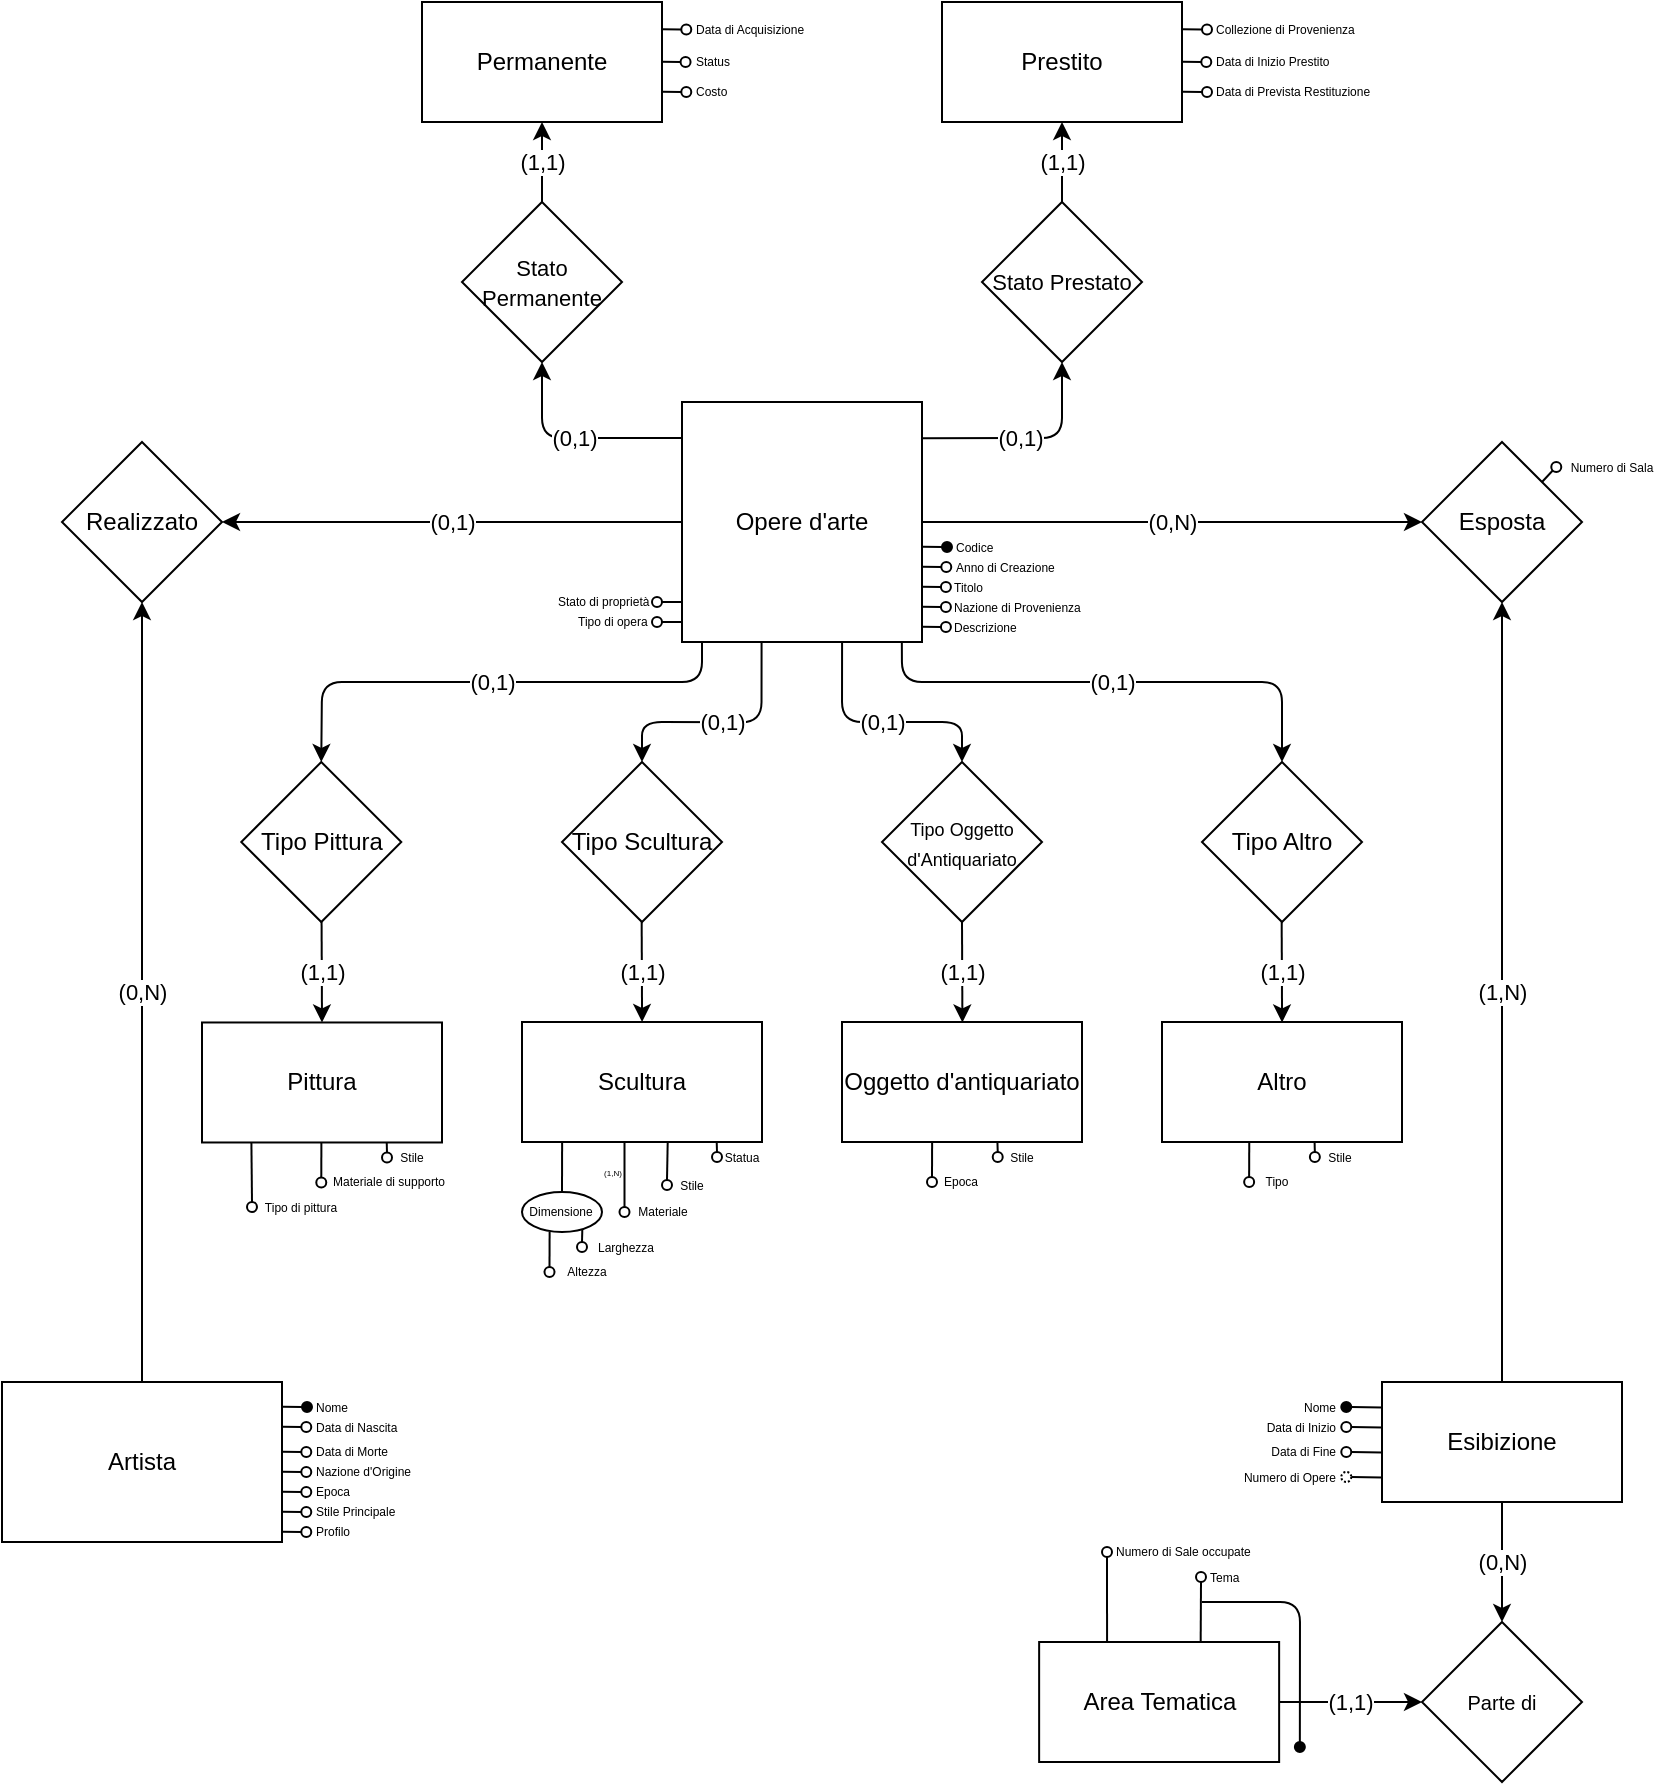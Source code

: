 <mxfile version="14.6.13" type="device"><diagram id="R2lEEEUBdFMjLlhIrx00" name="Page-1"><mxGraphModel dx="474" dy="254" grid="1" gridSize="10" guides="1" tooltips="1" connect="1" arrows="1" fold="1" page="1" pageScale="1" pageWidth="850" pageHeight="1100" math="0" shadow="0" extFonts="Permanent Marker^https://fonts.googleapis.com/css?family=Permanent+Marker"><root><mxCell id="0"/><mxCell id="1" parent="0"/><mxCell id="EnOq9bsnsC2xTvTKU3Hf-1" value="Opere d'arte" style="rounded=0;whiteSpace=wrap;html=1;" parent="1" vertex="1"><mxGeometry x="360" y="230" width="120" height="120" as="geometry"/></mxCell><mxCell id="EnOq9bsnsC2xTvTKU3Hf-3" value="Artista" style="rounded=0;whiteSpace=wrap;html=1;" parent="1" vertex="1"><mxGeometry x="20" y="720" width="140" height="80" as="geometry"/></mxCell><mxCell id="EnOq9bsnsC2xTvTKU3Hf-4" value="Esibizione" style="rounded=0;whiteSpace=wrap;html=1;" parent="1" vertex="1"><mxGeometry x="710" y="720" width="120" height="60" as="geometry"/></mxCell><mxCell id="EnOq9bsnsC2xTvTKU3Hf-15" value="Prestito" style="rounded=0;whiteSpace=wrap;html=1;" parent="1" vertex="1"><mxGeometry x="490" y="30" width="120" height="60" as="geometry"/></mxCell><mxCell id="EnOq9bsnsC2xTvTKU3Hf-16" value="Permanente" style="rounded=0;whiteSpace=wrap;html=1;" parent="1" vertex="1"><mxGeometry x="230" y="30" width="120" height="60" as="geometry"/></mxCell><mxCell id="EnOq9bsnsC2xTvTKU3Hf-20" value="Oggetto d'antiquariato" style="rounded=0;whiteSpace=wrap;html=1;" parent="1" vertex="1"><mxGeometry x="440" y="540" width="120" height="60" as="geometry"/></mxCell><mxCell id="EnOq9bsnsC2xTvTKU3Hf-21" value="Scultura" style="rounded=0;whiteSpace=wrap;html=1;" parent="1" vertex="1"><mxGeometry x="280" y="540" width="120" height="60" as="geometry"/></mxCell><mxCell id="EnOq9bsnsC2xTvTKU3Hf-22" value="Pittura" style="rounded=0;whiteSpace=wrap;html=1;" parent="1" vertex="1"><mxGeometry x="120" y="540.24" width="120" height="60" as="geometry"/></mxCell><mxCell id="EnOq9bsnsC2xTvTKU3Hf-23" value="Altro" style="rounded=0;whiteSpace=wrap;html=1;" parent="1" vertex="1"><mxGeometry x="600" y="540" width="120" height="60" as="geometry"/></mxCell><mxCell id="EnOq9bsnsC2xTvTKU3Hf-41" value="Realizzato" style="rhombus;whiteSpace=wrap;html=1;" parent="1" vertex="1"><mxGeometry x="50" y="250" width="80" height="80" as="geometry"/></mxCell><mxCell id="EnOq9bsnsC2xTvTKU3Hf-42" value="" style="endArrow=classic;html=1;fillColor=#000000;exitX=0.5;exitY=0;exitDx=0;exitDy=0;entryX=0.5;entryY=1;entryDx=0;entryDy=0;" parent="1" source="EnOq9bsnsC2xTvTKU3Hf-3" target="EnOq9bsnsC2xTvTKU3Hf-41" edge="1"><mxGeometry relative="1" as="geometry"><mxPoint x="370" y="380" as="sourcePoint"/><mxPoint x="470" y="380" as="targetPoint"/></mxGeometry></mxCell><mxCell id="EnOq9bsnsC2xTvTKU3Hf-43" value="(0,N)" style="edgeLabel;resizable=0;html=1;align=center;verticalAlign=middle;" parent="EnOq9bsnsC2xTvTKU3Hf-42" connectable="0" vertex="1"><mxGeometry relative="1" as="geometry"/></mxCell><mxCell id="EnOq9bsnsC2xTvTKU3Hf-44" value="" style="endArrow=classic;html=1;fillColor=#000000;exitX=0;exitY=0.5;exitDx=0;exitDy=0;entryX=1;entryY=0.5;entryDx=0;entryDy=0;" parent="1" source="EnOq9bsnsC2xTvTKU3Hf-1" target="EnOq9bsnsC2xTvTKU3Hf-41" edge="1"><mxGeometry relative="1" as="geometry"><mxPoint x="370" y="380" as="sourcePoint"/><mxPoint x="470" y="380" as="targetPoint"/></mxGeometry></mxCell><mxCell id="EnOq9bsnsC2xTvTKU3Hf-45" value="(0,1)" style="edgeLabel;resizable=0;html=1;align=center;verticalAlign=middle;" parent="EnOq9bsnsC2xTvTKU3Hf-44" connectable="0" vertex="1"><mxGeometry relative="1" as="geometry"/></mxCell><mxCell id="EnOq9bsnsC2xTvTKU3Hf-46" value="Esposta" style="rhombus;whiteSpace=wrap;html=1;" parent="1" vertex="1"><mxGeometry x="730" y="250" width="80" height="80" as="geometry"/></mxCell><mxCell id="EnOq9bsnsC2xTvTKU3Hf-49" value="" style="endArrow=classic;html=1;fillColor=#000000;entryX=0;entryY=0.5;entryDx=0;entryDy=0;" parent="1" source="EnOq9bsnsC2xTvTKU3Hf-1" target="EnOq9bsnsC2xTvTKU3Hf-46" edge="1"><mxGeometry relative="1" as="geometry"><mxPoint x="370" y="380" as="sourcePoint"/><mxPoint x="470" y="380" as="targetPoint"/></mxGeometry></mxCell><mxCell id="EnOq9bsnsC2xTvTKU3Hf-50" value="(0,N)" style="edgeLabel;resizable=0;html=1;align=center;verticalAlign=middle;" parent="EnOq9bsnsC2xTvTKU3Hf-49" connectable="0" vertex="1"><mxGeometry relative="1" as="geometry"/></mxCell><mxCell id="EnOq9bsnsC2xTvTKU3Hf-51" value="" style="endArrow=classic;html=1;fillColor=#000000;exitX=0.5;exitY=0;exitDx=0;exitDy=0;entryX=0.5;entryY=1;entryDx=0;entryDy=0;" parent="1" source="EnOq9bsnsC2xTvTKU3Hf-4" target="EnOq9bsnsC2xTvTKU3Hf-46" edge="1"><mxGeometry relative="1" as="geometry"><mxPoint x="370" y="380" as="sourcePoint"/><mxPoint x="470" y="380" as="targetPoint"/></mxGeometry></mxCell><mxCell id="EnOq9bsnsC2xTvTKU3Hf-52" value="(1,N)" style="edgeLabel;resizable=0;html=1;align=center;verticalAlign=middle;" parent="EnOq9bsnsC2xTvTKU3Hf-51" connectable="0" vertex="1"><mxGeometry relative="1" as="geometry"/></mxCell><mxCell id="IxloWlisKOWCF-c3Xlr8-7" value="" style="endArrow=none;html=1;entryX=0;entryY=0.5;entryDx=0;entryDy=0;exitX=1.003;exitY=0.603;exitDx=0;exitDy=0;exitPerimeter=0;" parent="1" source="EnOq9bsnsC2xTvTKU3Hf-1" target="IxloWlisKOWCF-c3Xlr8-8" edge="1"><mxGeometry width="50" height="50" relative="1" as="geometry"><mxPoint x="480" y="303" as="sourcePoint"/><mxPoint x="490" y="296" as="targetPoint"/><Array as="points"/></mxGeometry></mxCell><mxCell id="IxloWlisKOWCF-c3Xlr8-8" value="" style="ellipse;whiteSpace=wrap;html=1;aspect=fixed;fillColor=#000000;" parent="1" vertex="1"><mxGeometry x="490" y="300" width="5" height="5" as="geometry"/></mxCell><mxCell id="IxloWlisKOWCF-c3Xlr8-10" value="Codice" style="text;html=1;align=left;verticalAlign=middle;whiteSpace=wrap;rounded=0;shadow=0;fontSize=6;" parent="1" vertex="1"><mxGeometry x="495" y="297.5" width="30" height="10" as="geometry"/></mxCell><mxCell id="IxloWlisKOWCF-c3Xlr8-11" value="" style="endArrow=none;html=1;entryX=0;entryY=0.5;entryDx=0;entryDy=0;exitX=1.003;exitY=0.603;exitDx=0;exitDy=0;exitPerimeter=0;" parent="1" target="IxloWlisKOWCF-c3Xlr8-12" edge="1"><mxGeometry width="50" height="50" relative="1" as="geometry"><mxPoint x="480" y="312.36" as="sourcePoint"/><mxPoint x="489.64" y="306" as="targetPoint"/><Array as="points"/></mxGeometry></mxCell><mxCell id="IxloWlisKOWCF-c3Xlr8-12" value="" style="ellipse;whiteSpace=wrap;html=1;aspect=fixed;fillColor=none;" parent="1" vertex="1"><mxGeometry x="489.64" y="310" width="5" height="5" as="geometry"/></mxCell><mxCell id="IxloWlisKOWCF-c3Xlr8-13" value="Anno di Creazione" style="text;html=1;align=left;verticalAlign=middle;whiteSpace=wrap;rounded=0;shadow=0;fontSize=6;" parent="1" vertex="1"><mxGeometry x="494.64" y="307.5" width="55.36" height="10" as="geometry"/></mxCell><mxCell id="IxloWlisKOWCF-c3Xlr8-14" value="" style="endArrow=none;html=1;entryX=0;entryY=0.5;entryDx=0;entryDy=0;exitX=1.003;exitY=0.603;exitDx=0;exitDy=0;exitPerimeter=0;" parent="1" target="IxloWlisKOWCF-c3Xlr8-15" edge="1"><mxGeometry width="50" height="50" relative="1" as="geometry"><mxPoint x="479.82" y="322.36" as="sourcePoint"/><mxPoint x="489.46" y="316" as="targetPoint"/><Array as="points"/></mxGeometry></mxCell><mxCell id="IxloWlisKOWCF-c3Xlr8-15" value="" style="ellipse;whiteSpace=wrap;html=1;aspect=fixed;fillColor=none;" parent="1" vertex="1"><mxGeometry x="489.46" y="320" width="5" height="5" as="geometry"/></mxCell><mxCell id="IxloWlisKOWCF-c3Xlr8-16" value="Titolo" style="text;html=1;align=left;verticalAlign=middle;whiteSpace=wrap;rounded=0;shadow=0;fontSize=6;" parent="1" vertex="1"><mxGeometry x="494.46" y="317.5" width="30.36" height="10" as="geometry"/></mxCell><mxCell id="IxloWlisKOWCF-c3Xlr8-17" value="" style="endArrow=none;html=1;entryX=0;entryY=0.5;entryDx=0;entryDy=0;exitX=1.003;exitY=0.603;exitDx=0;exitDy=0;exitPerimeter=0;" parent="1" target="IxloWlisKOWCF-c3Xlr8-18" edge="1"><mxGeometry width="50" height="50" relative="1" as="geometry"><mxPoint x="479.82" y="342.36" as="sourcePoint"/><mxPoint x="489.46" y="336" as="targetPoint"/><Array as="points"/></mxGeometry></mxCell><mxCell id="IxloWlisKOWCF-c3Xlr8-18" value="" style="ellipse;whiteSpace=wrap;html=1;aspect=fixed;fillColor=none;" parent="1" vertex="1"><mxGeometry x="489.46" y="340" width="5" height="5" as="geometry"/></mxCell><mxCell id="IxloWlisKOWCF-c3Xlr8-19" value="Descrizione" style="text;html=1;align=left;verticalAlign=middle;whiteSpace=wrap;rounded=0;shadow=0;fontSize=6;" parent="1" vertex="1"><mxGeometry x="494.46" y="337.5" width="40.36" height="10" as="geometry"/></mxCell><mxCell id="IxloWlisKOWCF-c3Xlr8-22" value="" style="endArrow=none;html=1;entryX=0;entryY=0.5;entryDx=0;entryDy=0;exitX=1.003;exitY=0.603;exitDx=0;exitDy=0;exitPerimeter=0;" parent="1" target="IxloWlisKOWCF-c3Xlr8-23" edge="1"><mxGeometry width="50" height="50" relative="1" as="geometry"><mxPoint x="479.82" y="332.36" as="sourcePoint"/><mxPoint x="489.46" y="326" as="targetPoint"/><Array as="points"/></mxGeometry></mxCell><mxCell id="IxloWlisKOWCF-c3Xlr8-23" value="" style="ellipse;whiteSpace=wrap;html=1;aspect=fixed;fillColor=none;" parent="1" vertex="1"><mxGeometry x="489.46" y="330" width="5" height="5" as="geometry"/></mxCell><mxCell id="IxloWlisKOWCF-c3Xlr8-24" value="Nazione di Provenienza" style="text;html=1;align=left;verticalAlign=middle;whiteSpace=wrap;rounded=0;shadow=0;fontSize=6;" parent="1" vertex="1"><mxGeometry x="494.46" y="327.5" width="70.36" height="10" as="geometry"/></mxCell><mxCell id="dRcVWA5PhTg4nPUxJwBr-2" value="" style="endArrow=none;html=1;entryX=0;entryY=0.5;entryDx=0;entryDy=0;exitX=1.003;exitY=0.603;exitDx=0;exitDy=0;exitPerimeter=0;" parent="1" target="dRcVWA5PhTg4nPUxJwBr-3" edge="1"><mxGeometry width="50" height="50" relative="1" as="geometry"><mxPoint x="160.36" y="732.36" as="sourcePoint"/><mxPoint x="170" y="726" as="targetPoint"/><Array as="points"/></mxGeometry></mxCell><mxCell id="dRcVWA5PhTg4nPUxJwBr-3" value="" style="ellipse;whiteSpace=wrap;html=1;aspect=fixed;fillColor=#000000;" parent="1" vertex="1"><mxGeometry x="170" y="730" width="5" height="5" as="geometry"/></mxCell><mxCell id="dRcVWA5PhTg4nPUxJwBr-4" value="Nome" style="text;html=1;align=left;verticalAlign=middle;whiteSpace=wrap;rounded=0;shadow=0;fontSize=6;" parent="1" vertex="1"><mxGeometry x="175" y="727.5" width="25" height="10" as="geometry"/></mxCell><mxCell id="dRcVWA5PhTg4nPUxJwBr-5" value="" style="endArrow=none;html=1;entryX=0;entryY=0.5;entryDx=0;entryDy=0;exitX=1.003;exitY=0.603;exitDx=0;exitDy=0;exitPerimeter=0;" parent="1" target="dRcVWA5PhTg4nPUxJwBr-6" edge="1"><mxGeometry width="50" height="50" relative="1" as="geometry"><mxPoint x="160" y="742.36" as="sourcePoint"/><mxPoint x="169.64" y="736" as="targetPoint"/><Array as="points"/></mxGeometry></mxCell><mxCell id="dRcVWA5PhTg4nPUxJwBr-6" value="" style="ellipse;whiteSpace=wrap;html=1;aspect=fixed;fillColor=none;" parent="1" vertex="1"><mxGeometry x="169.64" y="740" width="5" height="5" as="geometry"/></mxCell><mxCell id="dRcVWA5PhTg4nPUxJwBr-7" value="Data di Nascita" style="text;html=1;align=left;verticalAlign=middle;whiteSpace=wrap;rounded=0;shadow=0;fontSize=6;" parent="1" vertex="1"><mxGeometry x="175" y="737.5" width="45" height="10" as="geometry"/></mxCell><mxCell id="dRcVWA5PhTg4nPUxJwBr-8" value="" style="endArrow=none;html=1;entryX=0;entryY=0.5;entryDx=0;entryDy=0;exitX=1.003;exitY=0.603;exitDx=0;exitDy=0;exitPerimeter=0;" parent="1" target="dRcVWA5PhTg4nPUxJwBr-9" edge="1"><mxGeometry width="50" height="50" relative="1" as="geometry"><mxPoint x="160" y="754.86" as="sourcePoint"/><mxPoint x="169.64" y="748.5" as="targetPoint"/><Array as="points"/></mxGeometry></mxCell><mxCell id="dRcVWA5PhTg4nPUxJwBr-9" value="" style="ellipse;whiteSpace=wrap;html=1;aspect=fixed;fillColor=none;" parent="1" vertex="1"><mxGeometry x="169.64" y="752.5" width="5" height="5" as="geometry"/></mxCell><mxCell id="dRcVWA5PhTg4nPUxJwBr-10" value="Data di Morte" style="text;html=1;align=left;verticalAlign=middle;whiteSpace=wrap;rounded=0;shadow=0;fontSize=6;" parent="1" vertex="1"><mxGeometry x="175" y="750" width="45" height="10" as="geometry"/></mxCell><mxCell id="dRcVWA5PhTg4nPUxJwBr-11" value="" style="endArrow=none;html=1;entryX=0;entryY=0.5;entryDx=0;entryDy=0;exitX=1.003;exitY=0.603;exitDx=0;exitDy=0;exitPerimeter=0;" parent="1" target="dRcVWA5PhTg4nPUxJwBr-12" edge="1"><mxGeometry width="50" height="50" relative="1" as="geometry"><mxPoint x="160" y="774.86" as="sourcePoint"/><mxPoint x="169.64" y="768.5" as="targetPoint"/><Array as="points"/></mxGeometry></mxCell><mxCell id="dRcVWA5PhTg4nPUxJwBr-12" value="" style="ellipse;whiteSpace=wrap;html=1;aspect=fixed;fillColor=none;" parent="1" vertex="1"><mxGeometry x="169.64" y="772.5" width="5" height="5" as="geometry"/></mxCell><mxCell id="dRcVWA5PhTg4nPUxJwBr-13" value="Epoca" style="text;html=1;align=left;verticalAlign=middle;whiteSpace=wrap;rounded=0;shadow=0;fontSize=6;" parent="1" vertex="1"><mxGeometry x="175" y="770" width="25" height="10" as="geometry"/></mxCell><mxCell id="dRcVWA5PhTg4nPUxJwBr-14" value="" style="endArrow=none;html=1;entryX=0;entryY=0.5;entryDx=0;entryDy=0;exitX=1.003;exitY=0.603;exitDx=0;exitDy=0;exitPerimeter=0;" parent="1" target="dRcVWA5PhTg4nPUxJwBr-15" edge="1"><mxGeometry width="50" height="50" relative="1" as="geometry"><mxPoint x="160" y="764.86" as="sourcePoint"/><mxPoint x="169.64" y="758.5" as="targetPoint"/><Array as="points"/></mxGeometry></mxCell><mxCell id="dRcVWA5PhTg4nPUxJwBr-15" value="" style="ellipse;whiteSpace=wrap;html=1;aspect=fixed;fillColor=none;" parent="1" vertex="1"><mxGeometry x="169.64" y="762.5" width="5" height="5" as="geometry"/></mxCell><mxCell id="dRcVWA5PhTg4nPUxJwBr-16" value="Nazione d'Origine" style="text;html=1;align=left;verticalAlign=middle;whiteSpace=wrap;rounded=0;shadow=0;fontSize=6;" parent="1" vertex="1"><mxGeometry x="175" y="760" width="55" height="10" as="geometry"/></mxCell><mxCell id="dRcVWA5PhTg4nPUxJwBr-17" value="" style="endArrow=none;html=1;entryX=0;entryY=0.5;entryDx=0;entryDy=0;exitX=1.003;exitY=0.603;exitDx=0;exitDy=0;exitPerimeter=0;" parent="1" target="dRcVWA5PhTg4nPUxJwBr-18" edge="1"><mxGeometry width="50" height="50" relative="1" as="geometry"><mxPoint x="160" y="784.86" as="sourcePoint"/><mxPoint x="169.64" y="778.5" as="targetPoint"/><Array as="points"/></mxGeometry></mxCell><mxCell id="dRcVWA5PhTg4nPUxJwBr-18" value="" style="ellipse;whiteSpace=wrap;html=1;aspect=fixed;fillColor=none;" parent="1" vertex="1"><mxGeometry x="169.64" y="782.5" width="5" height="5" as="geometry"/></mxCell><mxCell id="dRcVWA5PhTg4nPUxJwBr-20" value="Stile Principale" style="text;html=1;align=left;verticalAlign=middle;whiteSpace=wrap;rounded=0;shadow=0;fontSize=6;" parent="1" vertex="1"><mxGeometry x="175" y="780" width="50.36" height="10" as="geometry"/></mxCell><mxCell id="dRcVWA5PhTg4nPUxJwBr-21" value="" style="endArrow=none;html=1;entryX=0;entryY=0.5;entryDx=0;entryDy=0;exitX=1.003;exitY=0.603;exitDx=0;exitDy=0;exitPerimeter=0;" parent="1" target="dRcVWA5PhTg4nPUxJwBr-22" edge="1"><mxGeometry width="50" height="50" relative="1" as="geometry"><mxPoint x="160" y="794.86" as="sourcePoint"/><mxPoint x="169.64" y="788.5" as="targetPoint"/><Array as="points"/></mxGeometry></mxCell><mxCell id="dRcVWA5PhTg4nPUxJwBr-22" value="" style="ellipse;whiteSpace=wrap;html=1;aspect=fixed;fillColor=none;" parent="1" vertex="1"><mxGeometry x="169.64" y="792.5" width="5" height="5" as="geometry"/></mxCell><mxCell id="dRcVWA5PhTg4nPUxJwBr-23" value="Profilo" style="text;html=1;align=left;verticalAlign=middle;whiteSpace=wrap;rounded=0;shadow=0;fontSize=6;" parent="1" vertex="1"><mxGeometry x="175" y="790" width="30.36" height="10" as="geometry"/></mxCell><mxCell id="dRcVWA5PhTg4nPUxJwBr-96" value="" style="endArrow=none;html=1;entryX=1;entryY=0.5;entryDx=0;entryDy=0;" parent="1" target="dRcVWA5PhTg4nPUxJwBr-97" edge="1"><mxGeometry width="50" height="50" relative="1" as="geometry"><mxPoint x="710" y="732.75" as="sourcePoint"/><mxPoint x="689.64" y="726" as="targetPoint"/><Array as="points"/></mxGeometry></mxCell><mxCell id="dRcVWA5PhTg4nPUxJwBr-97" value="" style="ellipse;whiteSpace=wrap;html=1;aspect=fixed;fillColor=#000000;" parent="1" vertex="1"><mxGeometry x="689.64" y="730" width="5" height="5" as="geometry"/></mxCell><mxCell id="dRcVWA5PhTg4nPUxJwBr-98" value="Nome" style="text;html=1;align=right;verticalAlign=middle;whiteSpace=wrap;rounded=0;shadow=0;fontSize=6;" parent="1" vertex="1"><mxGeometry x="658.93" y="727.5" width="30" height="10" as="geometry"/></mxCell><mxCell id="dRcVWA5PhTg4nPUxJwBr-118" value="" style="endArrow=none;html=1;entryX=1;entryY=0.5;entryDx=0;entryDy=0;" parent="1" target="dRcVWA5PhTg4nPUxJwBr-119" edge="1"><mxGeometry width="50" height="50" relative="1" as="geometry"><mxPoint x="710.0" y="742.75" as="sourcePoint"/><mxPoint x="689.64" y="736" as="targetPoint"/><Array as="points"/></mxGeometry></mxCell><mxCell id="dRcVWA5PhTg4nPUxJwBr-119" value="" style="ellipse;whiteSpace=wrap;html=1;aspect=fixed;fillColor=none;" parent="1" vertex="1"><mxGeometry x="689.64" y="740" width="5" height="5" as="geometry"/></mxCell><mxCell id="dRcVWA5PhTg4nPUxJwBr-120" value="Data di Inizio" style="text;html=1;align=right;verticalAlign=middle;whiteSpace=wrap;rounded=0;shadow=0;fontSize=6;" parent="1" vertex="1"><mxGeometry x="648.93" y="737.5" width="40" height="10" as="geometry"/></mxCell><mxCell id="dRcVWA5PhTg4nPUxJwBr-121" value="" style="endArrow=none;html=1;entryX=1;entryY=0.5;entryDx=0;entryDy=0;" parent="1" target="dRcVWA5PhTg4nPUxJwBr-122" edge="1"><mxGeometry width="50" height="50" relative="1" as="geometry"><mxPoint x="710" y="755.25" as="sourcePoint"/><mxPoint x="689.64" y="748.5" as="targetPoint"/><Array as="points"/></mxGeometry></mxCell><mxCell id="dRcVWA5PhTg4nPUxJwBr-122" value="" style="ellipse;whiteSpace=wrap;html=1;aspect=fixed;fillColor=none;" parent="1" vertex="1"><mxGeometry x="689.64" y="752.5" width="5" height="5" as="geometry"/></mxCell><mxCell id="dRcVWA5PhTg4nPUxJwBr-123" value="Data di Fine" style="text;html=1;align=right;verticalAlign=middle;whiteSpace=wrap;rounded=0;shadow=0;fontSize=6;" parent="1" vertex="1"><mxGeometry x="648.93" y="750" width="40" height="10" as="geometry"/></mxCell><mxCell id="dRcVWA5PhTg4nPUxJwBr-135" value="" style="endArrow=none;html=1;entryX=0.5;entryY=0;entryDx=0;entryDy=0;" parent="1" target="dRcVWA5PhTg4nPUxJwBr-136" edge="1"><mxGeometry width="50" height="50" relative="1" as="geometry"><mxPoint x="212.36" y="600.24" as="sourcePoint"/><mxPoint x="210" y="601.24" as="targetPoint"/><Array as="points"/></mxGeometry></mxCell><mxCell id="dRcVWA5PhTg4nPUxJwBr-136" value="" style="ellipse;whiteSpace=wrap;html=1;aspect=fixed;fillColor=none;" parent="1" vertex="1"><mxGeometry x="210" y="605.24" width="5" height="5" as="geometry"/></mxCell><mxCell id="dRcVWA5PhTg4nPUxJwBr-137" value="Stile" style="text;html=1;align=center;verticalAlign=middle;whiteSpace=wrap;rounded=0;shadow=0;fontSize=6;" parent="1" vertex="1"><mxGeometry x="215" y="602.74" width="20" height="10" as="geometry"/></mxCell><mxCell id="dRcVWA5PhTg4nPUxJwBr-144" value="" style="endArrow=none;html=1;entryX=0.5;entryY=0;entryDx=0;entryDy=0;exitX=0.563;exitY=1;exitDx=0;exitDy=0;exitPerimeter=0;" parent="1" target="dRcVWA5PhTg4nPUxJwBr-145" edge="1"><mxGeometry width="50" height="50" relative="1" as="geometry"><mxPoint x="179.7" y="600.24" as="sourcePoint"/><mxPoint x="177.14" y="613.74" as="targetPoint"/><Array as="points"/></mxGeometry></mxCell><mxCell id="dRcVWA5PhTg4nPUxJwBr-145" value="" style="ellipse;whiteSpace=wrap;html=1;aspect=fixed;fillColor=none;" parent="1" vertex="1"><mxGeometry x="177.14" y="617.74" width="5" height="5" as="geometry"/></mxCell><mxCell id="dRcVWA5PhTg4nPUxJwBr-146" value="Materiale di supporto" style="text;html=1;align=center;verticalAlign=middle;whiteSpace=wrap;rounded=0;shadow=0;fontSize=6;" parent="1" vertex="1"><mxGeometry x="182.14" y="615.24" width="62.5" height="10" as="geometry"/></mxCell><mxCell id="dRcVWA5PhTg4nPUxJwBr-151" value="" style="endArrow=none;html=1;entryX=0.5;entryY=0;entryDx=0;entryDy=0;exitX=0.435;exitY=1.004;exitDx=0;exitDy=0;exitPerimeter=0;" parent="1" target="dRcVWA5PhTg4nPUxJwBr-152" edge="1"><mxGeometry width="50" height="50" relative="1" as="geometry"><mxPoint x="144.7" y="600.24" as="sourcePoint"/><mxPoint x="142.5" y="626" as="targetPoint"/><Array as="points"/></mxGeometry></mxCell><mxCell id="dRcVWA5PhTg4nPUxJwBr-152" value="" style="ellipse;whiteSpace=wrap;html=1;aspect=fixed;fillColor=none;" parent="1" vertex="1"><mxGeometry x="142.5" y="630" width="5" height="5" as="geometry"/></mxCell><mxCell id="dRcVWA5PhTg4nPUxJwBr-153" value="Tipo di pittura" style="text;html=1;align=center;verticalAlign=middle;whiteSpace=wrap;rounded=0;shadow=0;fontSize=6;" parent="1" vertex="1"><mxGeometry x="147.5" y="627.5" width="42.5" height="10" as="geometry"/></mxCell><mxCell id="dRcVWA5PhTg4nPUxJwBr-154" value="" style="endArrow=none;html=1;entryX=0.5;entryY=0;entryDx=0;entryDy=0;exitX=0.607;exitY=1.008;exitDx=0;exitDy=0;exitPerimeter=0;" parent="1" source="EnOq9bsnsC2xTvTKU3Hf-21" target="dRcVWA5PhTg4nPUxJwBr-155" edge="1"><mxGeometry width="50" height="50" relative="1" as="geometry"><mxPoint x="352.36" y="614.0" as="sourcePoint"/><mxPoint x="350" y="615" as="targetPoint"/><Array as="points"/></mxGeometry></mxCell><mxCell id="dRcVWA5PhTg4nPUxJwBr-155" value="" style="ellipse;whiteSpace=wrap;html=1;aspect=fixed;fillColor=none;" parent="1" vertex="1"><mxGeometry x="350" y="619" width="5" height="5" as="geometry"/></mxCell><mxCell id="dRcVWA5PhTg4nPUxJwBr-156" value="Stile" style="text;html=1;align=center;verticalAlign=middle;whiteSpace=wrap;rounded=0;shadow=0;fontSize=6;" parent="1" vertex="1"><mxGeometry x="355" y="616.5" width="20" height="10" as="geometry"/></mxCell><mxCell id="dRcVWA5PhTg4nPUxJwBr-157" value="" style="endArrow=none;html=1;entryX=0.5;entryY=0;entryDx=0;entryDy=0;exitX=0.427;exitY=0.997;exitDx=0;exitDy=0;exitPerimeter=0;" parent="1" source="EnOq9bsnsC2xTvTKU3Hf-21" target="dRcVWA5PhTg4nPUxJwBr-158" edge="1"><mxGeometry width="50" height="50" relative="1" as="geometry"><mxPoint x="331.31" y="615.0" as="sourcePoint"/><mxPoint x="328.75" y="628.5" as="targetPoint"/><Array as="points"/></mxGeometry></mxCell><mxCell id="dRcVWA5PhTg4nPUxJwBr-158" value="" style="ellipse;whiteSpace=wrap;html=1;aspect=fixed;fillColor=none;" parent="1" vertex="1"><mxGeometry x="328.75" y="632.5" width="5" height="5" as="geometry"/></mxCell><mxCell id="dRcVWA5PhTg4nPUxJwBr-159" value="Materiale" style="text;html=1;align=center;verticalAlign=middle;whiteSpace=wrap;rounded=0;shadow=0;fontSize=6;" parent="1" vertex="1"><mxGeometry x="333.75" y="630" width="32.5" height="10" as="geometry"/></mxCell><mxCell id="dRcVWA5PhTg4nPUxJwBr-160" value="" style="endArrow=none;html=1;entryX=0.5;entryY=0;entryDx=0;entryDy=0;exitX=0.435;exitY=1.004;exitDx=0;exitDy=0;exitPerimeter=0;" parent="1" target="dRcVWA5PhTg4nPUxJwBr-163" edge="1"><mxGeometry width="50" height="50" relative="1" as="geometry"><mxPoint x="300.06" y="600.0" as="sourcePoint"/><mxPoint x="300" y="620.0" as="targetPoint"/><Array as="points"/></mxGeometry></mxCell><mxCell id="dRcVWA5PhTg4nPUxJwBr-162" value="Dimensione" style="text;html=1;align=center;verticalAlign=middle;whiteSpace=wrap;rounded=0;shadow=0;fontSize=6;" parent="1" vertex="1"><mxGeometry x="286.43" y="629.76" width="27.14" height="10" as="geometry"/></mxCell><mxCell id="dRcVWA5PhTg4nPUxJwBr-163" value="" style="ellipse;whiteSpace=wrap;html=1;fillColor=none;" parent="1" vertex="1"><mxGeometry x="280" y="625" width="40" height="20" as="geometry"/></mxCell><mxCell id="dRcVWA5PhTg4nPUxJwBr-170" value="" style="endArrow=none;html=1;entryX=0.5;entryY=0;entryDx=0;entryDy=0;exitX=0.754;exitY=0.935;exitDx=0;exitDy=0;exitPerimeter=0;" parent="1" source="dRcVWA5PhTg4nPUxJwBr-163" target="dRcVWA5PhTg4nPUxJwBr-171" edge="1"><mxGeometry width="50" height="50" relative="1" as="geometry"><mxPoint x="309.86" y="645.0" as="sourcePoint"/><mxPoint x="307.5" y="646" as="targetPoint"/><Array as="points"/></mxGeometry></mxCell><mxCell id="dRcVWA5PhTg4nPUxJwBr-171" value="" style="ellipse;whiteSpace=wrap;html=1;aspect=fixed;fillColor=none;" parent="1" vertex="1"><mxGeometry x="307.5" y="650" width="5" height="5" as="geometry"/></mxCell><mxCell id="dRcVWA5PhTg4nPUxJwBr-172" value="Larghezza" style="text;html=1;align=center;verticalAlign=middle;whiteSpace=wrap;rounded=0;shadow=0;fontSize=6;" parent="1" vertex="1"><mxGeometry x="312.5" y="647.5" width="37.5" height="10" as="geometry"/></mxCell><mxCell id="dRcVWA5PhTg4nPUxJwBr-173" value="" style="endArrow=none;html=1;entryX=0.5;entryY=0;entryDx=0;entryDy=0;exitX=0.563;exitY=1;exitDx=0;exitDy=0;exitPerimeter=0;" parent="1" target="dRcVWA5PhTg4nPUxJwBr-174" edge="1"><mxGeometry width="50" height="50" relative="1" as="geometry"><mxPoint x="293.81" y="645.0" as="sourcePoint"/><mxPoint x="291.25" y="658.5" as="targetPoint"/><Array as="points"/></mxGeometry></mxCell><mxCell id="dRcVWA5PhTg4nPUxJwBr-174" value="" style="ellipse;whiteSpace=wrap;html=1;aspect=fixed;fillColor=none;" parent="1" vertex="1"><mxGeometry x="291.25" y="662.5" width="5" height="5" as="geometry"/></mxCell><mxCell id="dRcVWA5PhTg4nPUxJwBr-175" value="Altezza" style="text;html=1;align=center;verticalAlign=middle;whiteSpace=wrap;rounded=0;shadow=0;fontSize=6;" parent="1" vertex="1"><mxGeometry x="296.25" y="660" width="32.5" height="10" as="geometry"/></mxCell><mxCell id="dRcVWA5PhTg4nPUxJwBr-176" value="" style="endArrow=none;html=1;entryX=0.5;entryY=0;entryDx=0;entryDy=0;" parent="1" target="dRcVWA5PhTg4nPUxJwBr-177" edge="1"><mxGeometry width="50" height="50" relative="1" as="geometry"><mxPoint x="377.36" y="600.0" as="sourcePoint"/><mxPoint x="375" y="601" as="targetPoint"/><Array as="points"/></mxGeometry></mxCell><mxCell id="dRcVWA5PhTg4nPUxJwBr-177" value="" style="ellipse;whiteSpace=wrap;html=1;aspect=fixed;fillColor=none;" parent="1" vertex="1"><mxGeometry x="375" y="605" width="5" height="5" as="geometry"/></mxCell><mxCell id="dRcVWA5PhTg4nPUxJwBr-178" value="Statua" style="text;html=1;align=center;verticalAlign=middle;whiteSpace=wrap;rounded=0;shadow=0;fontSize=6;" parent="1" vertex="1"><mxGeometry x="380" y="602.5" width="20" height="10" as="geometry"/></mxCell><mxCell id="dRcVWA5PhTg4nPUxJwBr-179" value="" style="endArrow=none;html=1;entryX=0.5;entryY=0;entryDx=0;entryDy=0;" parent="1" target="dRcVWA5PhTg4nPUxJwBr-180" edge="1"><mxGeometry width="50" height="50" relative="1" as="geometry"><mxPoint x="517.72" y="600.0" as="sourcePoint"/><mxPoint x="515.36" y="601" as="targetPoint"/><Array as="points"/></mxGeometry></mxCell><mxCell id="dRcVWA5PhTg4nPUxJwBr-180" value="" style="ellipse;whiteSpace=wrap;html=1;aspect=fixed;fillColor=none;" parent="1" vertex="1"><mxGeometry x="515.36" y="605" width="5" height="5" as="geometry"/></mxCell><mxCell id="dRcVWA5PhTg4nPUxJwBr-181" value="Stile" style="text;html=1;align=center;verticalAlign=middle;whiteSpace=wrap;rounded=0;shadow=0;fontSize=6;" parent="1" vertex="1"><mxGeometry x="520.36" y="602.5" width="20" height="10" as="geometry"/></mxCell><mxCell id="dRcVWA5PhTg4nPUxJwBr-182" value="" style="endArrow=none;html=1;entryX=0.5;entryY=0;entryDx=0;entryDy=0;exitX=0.563;exitY=1;exitDx=0;exitDy=0;exitPerimeter=0;" parent="1" target="dRcVWA5PhTg4nPUxJwBr-183" edge="1"><mxGeometry width="50" height="50" relative="1" as="geometry"><mxPoint x="485.06" y="600.0" as="sourcePoint"/><mxPoint x="482.5" y="613.5" as="targetPoint"/><Array as="points"/></mxGeometry></mxCell><mxCell id="dRcVWA5PhTg4nPUxJwBr-183" value="" style="ellipse;whiteSpace=wrap;html=1;aspect=fixed;fillColor=none;" parent="1" vertex="1"><mxGeometry x="482.5" y="617.5" width="5" height="5" as="geometry"/></mxCell><mxCell id="dRcVWA5PhTg4nPUxJwBr-184" value="Epoca" style="text;html=1;align=center;verticalAlign=middle;whiteSpace=wrap;rounded=0;shadow=0;fontSize=6;" parent="1" vertex="1"><mxGeometry x="487.5" y="615" width="22.5" height="10" as="geometry"/></mxCell><mxCell id="dRcVWA5PhTg4nPUxJwBr-188" value="" style="endArrow=none;html=1;entryX=0.5;entryY=0;entryDx=0;entryDy=0;" parent="1" target="dRcVWA5PhTg4nPUxJwBr-189" edge="1"><mxGeometry width="50" height="50" relative="1" as="geometry"><mxPoint x="676.29" y="600.0" as="sourcePoint"/><mxPoint x="673.93" y="601" as="targetPoint"/><Array as="points"/></mxGeometry></mxCell><mxCell id="dRcVWA5PhTg4nPUxJwBr-189" value="" style="ellipse;whiteSpace=wrap;html=1;aspect=fixed;fillColor=none;" parent="1" vertex="1"><mxGeometry x="673.93" y="605" width="5" height="5" as="geometry"/></mxCell><mxCell id="dRcVWA5PhTg4nPUxJwBr-190" value="Stile" style="text;html=1;align=center;verticalAlign=middle;whiteSpace=wrap;rounded=0;shadow=0;fontSize=6;" parent="1" vertex="1"><mxGeometry x="678.93" y="602.5" width="20" height="10" as="geometry"/></mxCell><mxCell id="dRcVWA5PhTg4nPUxJwBr-191" value="" style="endArrow=none;html=1;entryX=0.5;entryY=0;entryDx=0;entryDy=0;exitX=0.563;exitY=1;exitDx=0;exitDy=0;exitPerimeter=0;" parent="1" target="dRcVWA5PhTg4nPUxJwBr-192" edge="1"><mxGeometry width="50" height="50" relative="1" as="geometry"><mxPoint x="643.63" y="600.0" as="sourcePoint"/><mxPoint x="641.07" y="613.5" as="targetPoint"/><Array as="points"/></mxGeometry></mxCell><mxCell id="dRcVWA5PhTg4nPUxJwBr-192" value="" style="ellipse;whiteSpace=wrap;html=1;aspect=fixed;fillColor=none;" parent="1" vertex="1"><mxGeometry x="641.07" y="617.5" width="5" height="5" as="geometry"/></mxCell><mxCell id="dRcVWA5PhTg4nPUxJwBr-193" value="Tipo" style="text;html=1;align=center;verticalAlign=middle;whiteSpace=wrap;rounded=0;shadow=0;fontSize=6;" parent="1" vertex="1"><mxGeometry x="646.07" y="615" width="22.5" height="10" as="geometry"/></mxCell><mxCell id="dRcVWA5PhTg4nPUxJwBr-197" value="" style="endArrow=none;html=1;entryX=0;entryY=0.5;entryDx=0;entryDy=0;exitX=1.003;exitY=0.603;exitDx=0;exitDy=0;exitPerimeter=0;" parent="1" target="dRcVWA5PhTg4nPUxJwBr-198" edge="1"><mxGeometry width="50" height="50" relative="1" as="geometry"><mxPoint x="350" y="43.61" as="sourcePoint"/><mxPoint x="359.64" y="37.25" as="targetPoint"/><Array as="points"/></mxGeometry></mxCell><mxCell id="dRcVWA5PhTg4nPUxJwBr-198" value="" style="ellipse;whiteSpace=wrap;html=1;aspect=fixed;fillColor=none;" parent="1" vertex="1"><mxGeometry x="359.64" y="41.25" width="5" height="5" as="geometry"/></mxCell><mxCell id="dRcVWA5PhTg4nPUxJwBr-199" value="Data di Acquisizione&amp;nbsp;" style="text;html=1;align=left;verticalAlign=middle;whiteSpace=wrap;rounded=0;shadow=0;fontSize=6;" parent="1" vertex="1"><mxGeometry x="365" y="38.75" width="65.36" height="10" as="geometry"/></mxCell><mxCell id="dRcVWA5PhTg4nPUxJwBr-200" value="" style="endArrow=none;html=1;entryX=0;entryY=0.5;entryDx=0;entryDy=0;exitX=1.003;exitY=0.603;exitDx=0;exitDy=0;exitPerimeter=0;" parent="1" target="dRcVWA5PhTg4nPUxJwBr-201" edge="1"><mxGeometry width="50" height="50" relative="1" as="geometry"><mxPoint x="349.64" y="59.86" as="sourcePoint"/><mxPoint x="359.28" y="53.5" as="targetPoint"/><Array as="points"/></mxGeometry></mxCell><mxCell id="dRcVWA5PhTg4nPUxJwBr-201" value="" style="ellipse;whiteSpace=wrap;html=1;aspect=fixed;fillColor=none;" parent="1" vertex="1"><mxGeometry x="359.28" y="57.5" width="5" height="5" as="geometry"/></mxCell><mxCell id="dRcVWA5PhTg4nPUxJwBr-202" value="Status" style="text;html=1;align=left;verticalAlign=middle;whiteSpace=wrap;rounded=0;shadow=0;fontSize=6;" parent="1" vertex="1"><mxGeometry x="364.64" y="55" width="25.36" height="10" as="geometry"/></mxCell><mxCell id="dRcVWA5PhTg4nPUxJwBr-206" value="" style="endArrow=none;html=1;entryX=0;entryY=0.5;entryDx=0;entryDy=0;exitX=1.003;exitY=0.603;exitDx=0;exitDy=0;exitPerimeter=0;" parent="1" target="dRcVWA5PhTg4nPUxJwBr-207" edge="1"><mxGeometry width="50" height="50" relative="1" as="geometry"><mxPoint x="350" y="74.86" as="sourcePoint"/><mxPoint x="359.64" y="68.5" as="targetPoint"/><Array as="points"/></mxGeometry></mxCell><mxCell id="dRcVWA5PhTg4nPUxJwBr-207" value="" style="ellipse;whiteSpace=wrap;html=1;aspect=fixed;fillColor=none;" parent="1" vertex="1"><mxGeometry x="359.64" y="72.5" width="5" height="5" as="geometry"/></mxCell><mxCell id="dRcVWA5PhTg4nPUxJwBr-208" value="Costo" style="text;html=1;align=left;verticalAlign=middle;whiteSpace=wrap;rounded=0;shadow=0;fontSize=6;" parent="1" vertex="1"><mxGeometry x="365" y="70" width="25.36" height="10" as="geometry"/></mxCell><mxCell id="dRcVWA5PhTg4nPUxJwBr-210" value="" style="endArrow=none;html=1;entryX=0;entryY=0.5;entryDx=0;entryDy=0;exitX=1.003;exitY=0.603;exitDx=0;exitDy=0;exitPerimeter=0;" parent="1" target="dRcVWA5PhTg4nPUxJwBr-211" edge="1"><mxGeometry width="50" height="50" relative="1" as="geometry"><mxPoint x="610.36" y="43.61" as="sourcePoint"/><mxPoint x="620" y="37.25" as="targetPoint"/><Array as="points"/></mxGeometry></mxCell><mxCell id="dRcVWA5PhTg4nPUxJwBr-211" value="" style="ellipse;whiteSpace=wrap;html=1;aspect=fixed;fillColor=none;" parent="1" vertex="1"><mxGeometry x="620" y="41.25" width="5" height="5" as="geometry"/></mxCell><mxCell id="dRcVWA5PhTg4nPUxJwBr-212" value="Collezione di Provenienza" style="text;html=1;align=left;verticalAlign=middle;whiteSpace=wrap;rounded=0;shadow=0;fontSize=6;" parent="1" vertex="1"><mxGeometry x="625.36" y="38.75" width="79.64" height="10" as="geometry"/></mxCell><mxCell id="dRcVWA5PhTg4nPUxJwBr-213" value="" style="endArrow=none;html=1;entryX=0;entryY=0.5;entryDx=0;entryDy=0;exitX=1.003;exitY=0.603;exitDx=0;exitDy=0;exitPerimeter=0;" parent="1" target="dRcVWA5PhTg4nPUxJwBr-214" edge="1"><mxGeometry width="50" height="50" relative="1" as="geometry"><mxPoint x="610" y="59.86" as="sourcePoint"/><mxPoint x="619.64" y="53.5" as="targetPoint"/><Array as="points"/></mxGeometry></mxCell><mxCell id="dRcVWA5PhTg4nPUxJwBr-214" value="" style="ellipse;whiteSpace=wrap;html=1;aspect=fixed;fillColor=none;" parent="1" vertex="1"><mxGeometry x="619.64" y="57.5" width="5" height="5" as="geometry"/></mxCell><mxCell id="dRcVWA5PhTg4nPUxJwBr-215" value="Data di Inizio Prestito" style="text;html=1;align=left;verticalAlign=middle;whiteSpace=wrap;rounded=0;shadow=0;fontSize=6;" parent="1" vertex="1"><mxGeometry x="625" y="55" width="60" height="10" as="geometry"/></mxCell><mxCell id="dRcVWA5PhTg4nPUxJwBr-216" value="" style="endArrow=none;html=1;entryX=0;entryY=0.5;entryDx=0;entryDy=0;exitX=1.003;exitY=0.603;exitDx=0;exitDy=0;exitPerimeter=0;" parent="1" target="dRcVWA5PhTg4nPUxJwBr-217" edge="1"><mxGeometry width="50" height="50" relative="1" as="geometry"><mxPoint x="610.36" y="74.86" as="sourcePoint"/><mxPoint x="620" y="68.5" as="targetPoint"/><Array as="points"/></mxGeometry></mxCell><mxCell id="dRcVWA5PhTg4nPUxJwBr-217" value="" style="ellipse;whiteSpace=wrap;html=1;aspect=fixed;fillColor=none;" parent="1" vertex="1"><mxGeometry x="620" y="72.5" width="5" height="5" as="geometry"/></mxCell><mxCell id="dRcVWA5PhTg4nPUxJwBr-218" value="Data di Prevista Restituzione" style="text;html=1;align=left;verticalAlign=middle;whiteSpace=wrap;rounded=0;shadow=0;fontSize=6;" parent="1" vertex="1"><mxGeometry x="625.36" y="70" width="79.64" height="10" as="geometry"/></mxCell><mxCell id="dRcVWA5PhTg4nPUxJwBr-223" value="" style="endArrow=none;html=1;entryX=1;entryY=0.5;entryDx=0;entryDy=0;" parent="1" target="dRcVWA5PhTg4nPUxJwBr-224" edge="1"><mxGeometry width="50" height="50" relative="1" as="geometry"><mxPoint x="710" y="767.75" as="sourcePoint"/><mxPoint x="689.64" y="761" as="targetPoint"/><Array as="points"/></mxGeometry></mxCell><mxCell id="dRcVWA5PhTg4nPUxJwBr-224" value="" style="ellipse;whiteSpace=wrap;html=1;aspect=fixed;fillColor=none;dashed=1;dashPattern=1 1;" parent="1" vertex="1"><mxGeometry x="689.64" y="765" width="5" height="5" as="geometry"/></mxCell><mxCell id="dRcVWA5PhTg4nPUxJwBr-225" value="Numero di Opere" style="text;html=1;align=right;verticalAlign=middle;whiteSpace=wrap;rounded=0;shadow=0;fontSize=6;" parent="1" vertex="1"><mxGeometry x="638.93" y="762.5" width="50" height="10" as="geometry"/></mxCell><mxCell id="dRcVWA5PhTg4nPUxJwBr-226" value="" style="endArrow=none;html=1;entryX=0;entryY=1;entryDx=0;entryDy=0;exitX=1;exitY=0;exitDx=0;exitDy=0;" parent="1" source="EnOq9bsnsC2xTvTKU3Hf-46" target="dRcVWA5PhTg4nPUxJwBr-227" edge="1"><mxGeometry width="50" height="50" relative="1" as="geometry"><mxPoint x="785" y="264.86" as="sourcePoint"/><mxPoint x="794.64" y="258.5" as="targetPoint"/><Array as="points"/></mxGeometry></mxCell><mxCell id="dRcVWA5PhTg4nPUxJwBr-227" value="" style="ellipse;whiteSpace=wrap;html=1;aspect=fixed;fillColor=none;" parent="1" vertex="1"><mxGeometry x="794.64" y="260" width="5" height="5" as="geometry"/></mxCell><mxCell id="dRcVWA5PhTg4nPUxJwBr-228" value="Numero di Sala" style="text;html=1;align=center;verticalAlign=middle;whiteSpace=wrap;rounded=0;shadow=0;fontSize=6;" parent="1" vertex="1"><mxGeometry x="800" y="257.5" width="50" height="10" as="geometry"/></mxCell><mxCell id="acXFlJqfGLC2-d5mO-V5-5" value="&lt;font size=&quot;1&quot;&gt;Parte di&lt;/font&gt;" style="rhombus;whiteSpace=wrap;html=1;fontSize=4;align=center;" parent="1" vertex="1"><mxGeometry x="730" y="840" width="80" height="80" as="geometry"/></mxCell><mxCell id="acXFlJqfGLC2-d5mO-V5-7" value="Area Tematica" style="rounded=0;whiteSpace=wrap;html=1;fontSize=12;align=center;" parent="1" vertex="1"><mxGeometry x="538.57" y="850" width="120" height="60" as="geometry"/></mxCell><mxCell id="acXFlJqfGLC2-d5mO-V5-12" value="" style="endArrow=classic;html=1;fillColor=#000000;entryX=0.5;entryY=0;entryDx=0;entryDy=0;exitX=0.5;exitY=1;exitDx=0;exitDy=0;" parent="1" source="EnOq9bsnsC2xTvTKU3Hf-4" target="acXFlJqfGLC2-d5mO-V5-5" edge="1"><mxGeometry relative="1" as="geometry"><mxPoint x="790" y="810" as="sourcePoint"/><mxPoint x="780" y="340" as="targetPoint"/></mxGeometry></mxCell><mxCell id="acXFlJqfGLC2-d5mO-V5-13" value="(0,N)" style="edgeLabel;resizable=0;html=1;align=center;verticalAlign=middle;" parent="acXFlJqfGLC2-d5mO-V5-12" connectable="0" vertex="1"><mxGeometry relative="1" as="geometry"><mxPoint as="offset"/></mxGeometry></mxCell><mxCell id="acXFlJqfGLC2-d5mO-V5-14" value="" style="endArrow=classic;html=1;fillColor=#000000;entryX=0;entryY=0.5;entryDx=0;entryDy=0;exitX=1;exitY=0.5;exitDx=0;exitDy=0;" parent="1" source="acXFlJqfGLC2-d5mO-V5-7" target="acXFlJqfGLC2-d5mO-V5-5" edge="1"><mxGeometry relative="1" as="geometry"><mxPoint x="660" y="880" as="sourcePoint"/><mxPoint x="780" y="850" as="targetPoint"/></mxGeometry></mxCell><mxCell id="acXFlJqfGLC2-d5mO-V5-15" value="(1,1)" style="edgeLabel;resizable=0;html=1;align=center;verticalAlign=middle;" parent="acXFlJqfGLC2-d5mO-V5-14" connectable="0" vertex="1"><mxGeometry relative="1" as="geometry"/></mxCell><mxCell id="acXFlJqfGLC2-d5mO-V5-16" value="" style="endArrow=none;html=1;fontSize=4;startArrow=none;" parent="1" source="acXFlJqfGLC2-d5mO-V5-17" edge="1"><mxGeometry width="50" height="50" relative="1" as="geometry"><mxPoint x="670" y="900" as="sourcePoint"/><mxPoint x="620" y="830" as="targetPoint"/><Array as="points"><mxPoint x="669" y="830"/></Array></mxGeometry></mxCell><mxCell id="acXFlJqfGLC2-d5mO-V5-17" value="" style="ellipse;whiteSpace=wrap;html=1;aspect=fixed;fillColor=#000000;" parent="1" vertex="1"><mxGeometry x="666.43" y="900" width="5" height="5" as="geometry"/></mxCell><mxCell id="acXFlJqfGLC2-d5mO-V5-18" value="" style="endArrow=none;html=1;fontSize=4;" parent="1" target="acXFlJqfGLC2-d5mO-V5-17" edge="1"><mxGeometry width="50" height="50" relative="1" as="geometry"><mxPoint x="670" y="900" as="sourcePoint"/><mxPoint x="670" y="830" as="targetPoint"/></mxGeometry></mxCell><mxCell id="acXFlJqfGLC2-d5mO-V5-20" value="" style="endArrow=none;html=1;entryX=0.5;entryY=1;entryDx=0;entryDy=0;exitX=0.673;exitY=0.001;exitDx=0;exitDy=0;exitPerimeter=0;" parent="1" source="acXFlJqfGLC2-d5mO-V5-7" target="acXFlJqfGLC2-d5mO-V5-21" edge="1"><mxGeometry width="50" height="50" relative="1" as="geometry"><mxPoint x="620" y="850" as="sourcePoint"/><mxPoint x="618.57" y="808.5" as="targetPoint"/><Array as="points"/></mxGeometry></mxCell><mxCell id="acXFlJqfGLC2-d5mO-V5-21" value="" style="ellipse;whiteSpace=wrap;html=1;aspect=fixed;fillColor=none;" parent="1" vertex="1"><mxGeometry x="617" y="815" width="5" height="5" as="geometry"/></mxCell><mxCell id="acXFlJqfGLC2-d5mO-V5-22" value="Tema" style="text;html=1;align=left;verticalAlign=middle;whiteSpace=wrap;rounded=0;shadow=0;fontSize=6;" parent="1" vertex="1"><mxGeometry x="622.0" y="812.5" width="40" height="10" as="geometry"/></mxCell><mxCell id="acXFlJqfGLC2-d5mO-V5-27" value="" style="endArrow=none;html=1;entryX=0.5;entryY=1;entryDx=0;entryDy=0;exitX=0.283;exitY=0;exitDx=0;exitDy=0;exitPerimeter=0;" parent="1" source="acXFlJqfGLC2-d5mO-V5-7" target="acXFlJqfGLC2-d5mO-V5-28" edge="1"><mxGeometry width="50" height="50" relative="1" as="geometry"><mxPoint x="572.33" y="835.06" as="sourcePoint"/><mxPoint x="571.57" y="793.5" as="targetPoint"/><Array as="points"/></mxGeometry></mxCell><mxCell id="acXFlJqfGLC2-d5mO-V5-28" value="" style="ellipse;whiteSpace=wrap;html=1;aspect=fixed;fillColor=none;" parent="1" vertex="1"><mxGeometry x="570" y="802.5" width="5" height="5" as="geometry"/></mxCell><mxCell id="acXFlJqfGLC2-d5mO-V5-29" value="Numero di Sale occupate" style="text;html=1;align=left;verticalAlign=middle;whiteSpace=wrap;rounded=0;shadow=0;fontSize=6;" parent="1" vertex="1"><mxGeometry x="575" y="800" width="75" height="10" as="geometry"/></mxCell><mxCell id="acXFlJqfGLC2-d5mO-V5-31" value="(1,N)" style="text;html=1;strokeColor=none;fillColor=none;align=center;verticalAlign=middle;whiteSpace=wrap;rounded=0;fontSize=4;" parent="1" vertex="1"><mxGeometry x="316.25" y="609.76" width="18.75" height="12.74" as="geometry"/></mxCell><mxCell id="aOsj2-EUzN2ARyoQtAF9-1" value="&lt;font style=&quot;font-size: 11px&quot;&gt;Stato Permanente&lt;/font&gt;" style="rhombus;whiteSpace=wrap;html=1;" vertex="1" parent="1"><mxGeometry x="250" y="130" width="80" height="80" as="geometry"/></mxCell><mxCell id="aOsj2-EUzN2ARyoQtAF9-2" value="&lt;font style=&quot;font-size: 11px&quot;&gt;Stato Prestato&lt;/font&gt;" style="rhombus;whiteSpace=wrap;html=1;" vertex="1" parent="1"><mxGeometry x="510" y="130" width="80" height="80" as="geometry"/></mxCell><mxCell id="aOsj2-EUzN2ARyoQtAF9-3" value="Tipo Pittura" style="rhombus;whiteSpace=wrap;html=1;" vertex="1" parent="1"><mxGeometry x="139.64" y="410" width="80" height="80" as="geometry"/></mxCell><mxCell id="aOsj2-EUzN2ARyoQtAF9-4" value="Tipo Scultura" style="rhombus;whiteSpace=wrap;html=1;" vertex="1" parent="1"><mxGeometry x="300" y="410" width="80" height="80" as="geometry"/></mxCell><mxCell id="aOsj2-EUzN2ARyoQtAF9-5" value="&lt;font style=&quot;font-size: 9px&quot;&gt;Tipo Oggetto d'Antiquariato&lt;/font&gt;" style="rhombus;whiteSpace=wrap;html=1;" vertex="1" parent="1"><mxGeometry x="460" y="410" width="80" height="80" as="geometry"/></mxCell><mxCell id="aOsj2-EUzN2ARyoQtAF9-6" value="Tipo Altro" style="rhombus;whiteSpace=wrap;html=1;" vertex="1" parent="1"><mxGeometry x="620" y="410" width="80" height="80" as="geometry"/></mxCell><mxCell id="aOsj2-EUzN2ARyoQtAF9-7" value="" style="endArrow=classic;html=1;fillColor=#000000;entryX=0.5;entryY=0;entryDx=0;entryDy=0;exitX=0.916;exitY=1;exitDx=0;exitDy=0;exitPerimeter=0;" edge="1" parent="1" source="EnOq9bsnsC2xTvTKU3Hf-1" target="aOsj2-EUzN2ARyoQtAF9-6"><mxGeometry relative="1" as="geometry"><mxPoint x="480" y="360" as="sourcePoint"/><mxPoint x="650" y="350" as="targetPoint"/><Array as="points"><mxPoint x="470" y="370"/><mxPoint x="660" y="370"/></Array></mxGeometry></mxCell><mxCell id="aOsj2-EUzN2ARyoQtAF9-8" value="(0,1)" style="edgeLabel;resizable=0;html=1;align=center;verticalAlign=middle;" connectable="0" vertex="1" parent="aOsj2-EUzN2ARyoQtAF9-7"><mxGeometry relative="1" as="geometry"/></mxCell><mxCell id="aOsj2-EUzN2ARyoQtAF9-9" value="" style="endArrow=classic;html=1;fillColor=#000000;entryX=0.5;entryY=0;entryDx=0;entryDy=0;exitX=0.667;exitY=0.999;exitDx=0;exitDy=0;exitPerimeter=0;" edge="1" parent="1" source="EnOq9bsnsC2xTvTKU3Hf-1" target="aOsj2-EUzN2ARyoQtAF9-5"><mxGeometry relative="1" as="geometry"><mxPoint x="440" y="352" as="sourcePoint"/><mxPoint x="446.64" y="405.0" as="targetPoint"/><Array as="points"><mxPoint x="440" y="390"/><mxPoint x="500" y="390"/></Array></mxGeometry></mxCell><mxCell id="aOsj2-EUzN2ARyoQtAF9-10" value="(0,1)" style="edgeLabel;resizable=0;html=1;align=center;verticalAlign=middle;" connectable="0" vertex="1" parent="aOsj2-EUzN2ARyoQtAF9-9"><mxGeometry relative="1" as="geometry"/></mxCell><mxCell id="aOsj2-EUzN2ARyoQtAF9-11" value="" style="endArrow=classic;html=1;fillColor=#000000;entryX=0.5;entryY=0;entryDx=0;entryDy=0;exitX=0.667;exitY=0.999;exitDx=0;exitDy=0;exitPerimeter=0;" edge="1" parent="1" target="aOsj2-EUzN2ARyoQtAF9-4"><mxGeometry relative="1" as="geometry"><mxPoint x="399.79" y="350.0" as="sourcePoint"/><mxPoint x="458.5" y="410.12" as="targetPoint"/><Array as="points"><mxPoint x="399.75" y="390.12"/><mxPoint x="340" y="390"/></Array></mxGeometry></mxCell><mxCell id="aOsj2-EUzN2ARyoQtAF9-12" value="(0,1)" style="edgeLabel;resizable=0;html=1;align=center;verticalAlign=middle;" connectable="0" vertex="1" parent="aOsj2-EUzN2ARyoQtAF9-11"><mxGeometry relative="1" as="geometry"/></mxCell><mxCell id="aOsj2-EUzN2ARyoQtAF9-13" value="" style="endArrow=classic;html=1;fillColor=#000000;entryX=0.5;entryY=0;entryDx=0;entryDy=0;" edge="1" parent="1" target="aOsj2-EUzN2ARyoQtAF9-3"><mxGeometry relative="1" as="geometry"><mxPoint x="370" y="350" as="sourcePoint"/><mxPoint x="317.5" y="410" as="targetPoint"/><Array as="points"><mxPoint x="370" y="370"/><mxPoint x="180" y="370"/></Array></mxGeometry></mxCell><mxCell id="aOsj2-EUzN2ARyoQtAF9-14" value="(0,1)" style="edgeLabel;resizable=0;html=1;align=center;verticalAlign=middle;" connectable="0" vertex="1" parent="aOsj2-EUzN2ARyoQtAF9-13"><mxGeometry relative="1" as="geometry"/></mxCell><mxCell id="aOsj2-EUzN2ARyoQtAF9-21" value="" style="endArrow=classic;html=1;fillColor=#000000;entryX=0.5;entryY=0;entryDx=0;entryDy=0;exitX=0.667;exitY=0.999;exitDx=0;exitDy=0;exitPerimeter=0;" edge="1" parent="1" target="EnOq9bsnsC2xTvTKU3Hf-22"><mxGeometry relative="1" as="geometry"><mxPoint x="179.79" y="490" as="sourcePoint"/><mxPoint x="120" y="550" as="targetPoint"/><Array as="points"/></mxGeometry></mxCell><mxCell id="aOsj2-EUzN2ARyoQtAF9-22" value="(1,1)" style="edgeLabel;resizable=0;html=1;align=center;verticalAlign=middle;" connectable="0" vertex="1" parent="aOsj2-EUzN2ARyoQtAF9-21"><mxGeometry relative="1" as="geometry"/></mxCell><mxCell id="aOsj2-EUzN2ARyoQtAF9-23" value="" style="endArrow=classic;html=1;fillColor=#000000;entryX=0.5;entryY=0;entryDx=0;entryDy=0;exitX=0.667;exitY=0.999;exitDx=0;exitDy=0;exitPerimeter=0;" edge="1" parent="1"><mxGeometry relative="1" as="geometry"><mxPoint x="339.83" y="489.76" as="sourcePoint"/><mxPoint x="340.04" y="540.0" as="targetPoint"/><Array as="points"/></mxGeometry></mxCell><mxCell id="aOsj2-EUzN2ARyoQtAF9-24" value="(1,1)" style="edgeLabel;resizable=0;html=1;align=center;verticalAlign=middle;" connectable="0" vertex="1" parent="aOsj2-EUzN2ARyoQtAF9-23"><mxGeometry relative="1" as="geometry"/></mxCell><mxCell id="aOsj2-EUzN2ARyoQtAF9-25" value="" style="endArrow=classic;html=1;fillColor=#000000;entryX=0.5;entryY=0;entryDx=0;entryDy=0;exitX=0.667;exitY=0.999;exitDx=0;exitDy=0;exitPerimeter=0;" edge="1" parent="1"><mxGeometry relative="1" as="geometry"><mxPoint x="500.0" y="490" as="sourcePoint"/><mxPoint x="500.21" y="540.24" as="targetPoint"/><Array as="points"/></mxGeometry></mxCell><mxCell id="aOsj2-EUzN2ARyoQtAF9-26" value="(1,1)" style="edgeLabel;resizable=0;html=1;align=center;verticalAlign=middle;" connectable="0" vertex="1" parent="aOsj2-EUzN2ARyoQtAF9-25"><mxGeometry relative="1" as="geometry"/></mxCell><mxCell id="aOsj2-EUzN2ARyoQtAF9-27" value="" style="endArrow=classic;html=1;fillColor=#000000;entryX=0.5;entryY=0;entryDx=0;entryDy=0;exitX=0.667;exitY=0.999;exitDx=0;exitDy=0;exitPerimeter=0;" edge="1" parent="1"><mxGeometry relative="1" as="geometry"><mxPoint x="659.83" y="490" as="sourcePoint"/><mxPoint x="660.04" y="540.24" as="targetPoint"/><Array as="points"/></mxGeometry></mxCell><mxCell id="aOsj2-EUzN2ARyoQtAF9-28" value="(1,1)" style="edgeLabel;resizable=0;html=1;align=center;verticalAlign=middle;" connectable="0" vertex="1" parent="aOsj2-EUzN2ARyoQtAF9-27"><mxGeometry relative="1" as="geometry"/></mxCell><mxCell id="aOsj2-EUzN2ARyoQtAF9-29" value="" style="endArrow=classic;html=1;fillColor=#000000;entryX=0.5;entryY=1;entryDx=0;entryDy=0;exitX=0.5;exitY=0;exitDx=0;exitDy=0;" edge="1" parent="1" source="aOsj2-EUzN2ARyoQtAF9-1" target="EnOq9bsnsC2xTvTKU3Hf-16"><mxGeometry relative="1" as="geometry"><mxPoint x="339.8" y="130" as="sourcePoint"/><mxPoint x="340.01" y="180.24" as="targetPoint"/><Array as="points"/></mxGeometry></mxCell><mxCell id="aOsj2-EUzN2ARyoQtAF9-30" value="(1,1)" style="edgeLabel;resizable=0;html=1;align=center;verticalAlign=middle;" connectable="0" vertex="1" parent="aOsj2-EUzN2ARyoQtAF9-29"><mxGeometry relative="1" as="geometry"/></mxCell><mxCell id="aOsj2-EUzN2ARyoQtAF9-31" value="" style="endArrow=classic;html=1;fillColor=#000000;entryX=0.5;entryY=1;entryDx=0;entryDy=0;exitX=0.5;exitY=0;exitDx=0;exitDy=0;" edge="1" parent="1"><mxGeometry relative="1" as="geometry"><mxPoint x="550" y="130" as="sourcePoint"/><mxPoint x="550" y="90" as="targetPoint"/><Array as="points"/></mxGeometry></mxCell><mxCell id="aOsj2-EUzN2ARyoQtAF9-32" value="(1,1)" style="edgeLabel;resizable=0;html=1;align=center;verticalAlign=middle;" connectable="0" vertex="1" parent="aOsj2-EUzN2ARyoQtAF9-31"><mxGeometry relative="1" as="geometry"/></mxCell><mxCell id="aOsj2-EUzN2ARyoQtAF9-33" value="" style="endArrow=classic;html=1;fillColor=#000000;entryX=0.5;entryY=1;entryDx=0;entryDy=0;" edge="1" parent="1" target="aOsj2-EUzN2ARyoQtAF9-1"><mxGeometry relative="1" as="geometry"><mxPoint x="360" y="248" as="sourcePoint"/><mxPoint x="286.43" y="267.5" as="targetPoint"/><Array as="points"><mxPoint x="290" y="248"/></Array></mxGeometry></mxCell><mxCell id="aOsj2-EUzN2ARyoQtAF9-34" value="(0,1)" style="edgeLabel;resizable=0;html=1;align=center;verticalAlign=middle;" connectable="0" vertex="1" parent="aOsj2-EUzN2ARyoQtAF9-33"><mxGeometry relative="1" as="geometry"/></mxCell><mxCell id="aOsj2-EUzN2ARyoQtAF9-35" value="" style="endArrow=classic;html=1;fillColor=#000000;exitX=1;exitY=0.151;exitDx=0;exitDy=0;exitPerimeter=0;" edge="1" parent="1" source="EnOq9bsnsC2xTvTKU3Hf-1"><mxGeometry relative="1" as="geometry"><mxPoint x="490" y="248" as="sourcePoint"/><mxPoint x="550" y="210" as="targetPoint"/><Array as="points"><mxPoint x="550" y="248"/></Array></mxGeometry></mxCell><mxCell id="aOsj2-EUzN2ARyoQtAF9-36" value="(0,1)" style="edgeLabel;resizable=0;html=1;align=center;verticalAlign=middle;" connectable="0" vertex="1" parent="aOsj2-EUzN2ARyoQtAF9-35"><mxGeometry relative="1" as="geometry"><mxPoint x="-5" as="offset"/></mxGeometry></mxCell><mxCell id="aOsj2-EUzN2ARyoQtAF9-37" value="" style="endArrow=none;html=1;exitX=0.001;exitY=0.917;exitDx=0;exitDy=0;exitPerimeter=0;entryX=1;entryY=0.5;entryDx=0;entryDy=0;" edge="1" parent="1" target="aOsj2-EUzN2ARyoQtAF9-38" source="EnOq9bsnsC2xTvTKU3Hf-1"><mxGeometry width="50" height="50" relative="1" as="geometry"><mxPoint x="357.5" y="350" as="sourcePoint"/><mxPoint x="350" y="350.14" as="targetPoint"/><Array as="points"/></mxGeometry></mxCell><mxCell id="aOsj2-EUzN2ARyoQtAF9-38" value="" style="ellipse;whiteSpace=wrap;html=1;aspect=fixed;fillColor=none;" vertex="1" parent="1"><mxGeometry x="345" y="337.5" width="5" height="5" as="geometry"/></mxCell><mxCell id="aOsj2-EUzN2ARyoQtAF9-39" value="Stato di proprietà" style="text;html=1;align=left;verticalAlign=middle;whiteSpace=wrap;rounded=0;shadow=0;fontSize=6;" vertex="1" parent="1"><mxGeometry x="296.25" y="325" width="53.75" height="10" as="geometry"/></mxCell><mxCell id="aOsj2-EUzN2ARyoQtAF9-40" value="" style="endArrow=none;html=1;exitX=-0.004;exitY=0.833;exitDx=0;exitDy=0;exitPerimeter=0;entryX=1;entryY=0.5;entryDx=0;entryDy=0;" edge="1" parent="1" target="aOsj2-EUzN2ARyoQtAF9-41" source="EnOq9bsnsC2xTvTKU3Hf-1"><mxGeometry width="50" height="50" relative="1" as="geometry"><mxPoint x="353.75" y="320" as="sourcePoint"/><mxPoint x="346.25" y="320.14" as="targetPoint"/><Array as="points"/></mxGeometry></mxCell><mxCell id="aOsj2-EUzN2ARyoQtAF9-41" value="" style="ellipse;whiteSpace=wrap;html=1;aspect=fixed;fillColor=none;" vertex="1" parent="1"><mxGeometry x="345" y="327.5" width="5" height="5" as="geometry"/></mxCell><mxCell id="aOsj2-EUzN2ARyoQtAF9-42" value="Tipo di opera" style="text;html=1;align=left;verticalAlign=middle;whiteSpace=wrap;rounded=0;shadow=0;fontSize=6;" vertex="1" parent="1"><mxGeometry x="306.25" y="335" width="50" height="10" as="geometry"/></mxCell></root></mxGraphModel></diagram></mxfile>